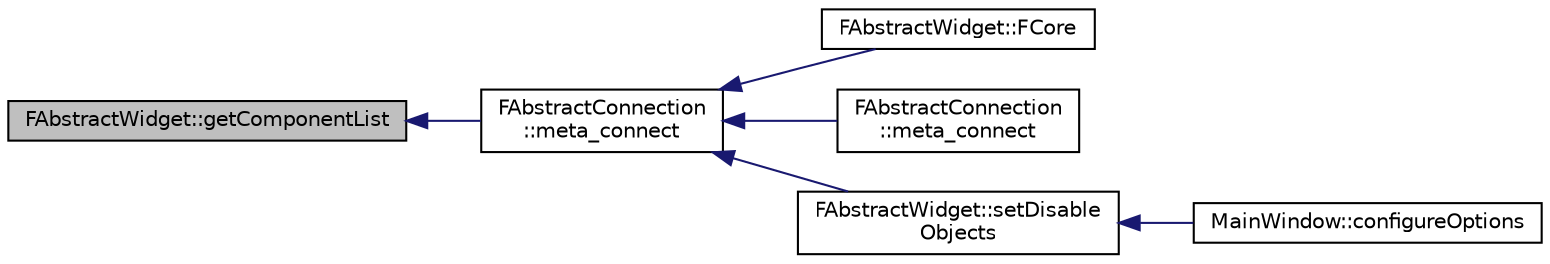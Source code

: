 digraph "FAbstractWidget::getComponentList"
{
 // INTERACTIVE_SVG=YES
  edge [fontname="Helvetica",fontsize="10",labelfontname="Helvetica",labelfontsize="10"];
  node [fontname="Helvetica",fontsize="10",shape=record];
  rankdir="LR";
  Node20 [label="FAbstractWidget::getComponentList",height=0.2,width=0.4,color="black", fillcolor="grey75", style="filled", fontcolor="black"];
  Node20 -> Node21 [dir="back",color="midnightblue",fontsize="10",style="solid",fontname="Helvetica"];
  Node21 [label="FAbstractConnection\l::meta_connect",height=0.2,width=0.4,color="black", fillcolor="white", style="filled",URL="$class_f_abstract_connection.html#afbf1c1d7d9f7f8c39659cff4ce05f87f"];
  Node21 -> Node22 [dir="back",color="midnightblue",fontsize="10",style="solid",fontname="Helvetica"];
  Node22 [label="FAbstractWidget::FCore",height=0.2,width=0.4,color="black", fillcolor="white", style="filled",URL="$class_f_abstract_widget.html#aa147737576be8ca1fcf75d06f362b2b2"];
  Node21 -> Node23 [dir="back",color="midnightblue",fontsize="10",style="solid",fontname="Helvetica"];
  Node23 [label="FAbstractConnection\l::meta_connect",height=0.2,width=0.4,color="black", fillcolor="white", style="filled",URL="$class_f_abstract_connection.html#a892703c9c58da4d4a8184d43d0d94fc7"];
  Node21 -> Node24 [dir="back",color="midnightblue",fontsize="10",style="solid",fontname="Helvetica"];
  Node24 [label="FAbstractWidget::setDisable\lObjects",height=0.2,width=0.4,color="black", fillcolor="white", style="filled",URL="$class_f_abstract_widget.html#ac95a769d8e274582de7bf014a3289a39"];
  Node24 -> Node25 [dir="back",color="midnightblue",fontsize="10",style="solid",fontname="Helvetica"];
  Node25 [label="MainWindow::configureOptions",height=0.2,width=0.4,color="black", fillcolor="white", style="filled",URL="$class_main_window.html#ab7fcfafb1f92c51e6452893672775d41",tooltip="Créer le dialogue de configuration de l&#39;interface graphique. "];
}
